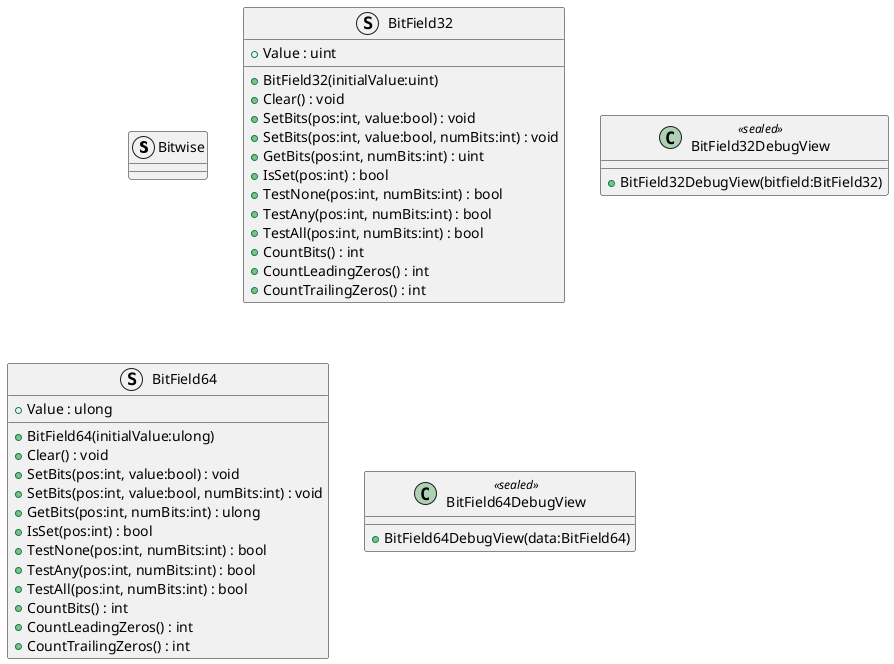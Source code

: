 @startuml
struct Bitwise {
}
struct BitField32 {
    + Value : uint
    + BitField32(initialValue:uint)
    + Clear() : void
    + SetBits(pos:int, value:bool) : void
    + SetBits(pos:int, value:bool, numBits:int) : void
    + GetBits(pos:int, numBits:int) : uint
    + IsSet(pos:int) : bool
    + TestNone(pos:int, numBits:int) : bool
    + TestAny(pos:int, numBits:int) : bool
    + TestAll(pos:int, numBits:int) : bool
    + CountBits() : int
    + CountLeadingZeros() : int
    + CountTrailingZeros() : int
}
class BitField32DebugView <<sealed>> {
    + BitField32DebugView(bitfield:BitField32)
}
struct BitField64 {
    + Value : ulong
    + BitField64(initialValue:ulong)
    + Clear() : void
    + SetBits(pos:int, value:bool) : void
    + SetBits(pos:int, value:bool, numBits:int) : void
    + GetBits(pos:int, numBits:int) : ulong
    + IsSet(pos:int) : bool
    + TestNone(pos:int, numBits:int) : bool
    + TestAny(pos:int, numBits:int) : bool
    + TestAll(pos:int, numBits:int) : bool
    + CountBits() : int
    + CountLeadingZeros() : int
    + CountTrailingZeros() : int
}
class BitField64DebugView <<sealed>> {
    + BitField64DebugView(data:BitField64)
}
@enduml
